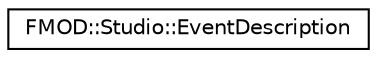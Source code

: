 digraph "Graphical Class Hierarchy"
{
  edge [fontname="Helvetica",fontsize="10",labelfontname="Helvetica",labelfontsize="10"];
  node [fontname="Helvetica",fontsize="10",shape=record];
  rankdir="LR";
  Node1 [label="FMOD::Studio::EventDescription",height=0.2,width=0.4,color="black", fillcolor="white", style="filled",URL="$class_f_m_o_d_1_1_studio_1_1_event_description.html"];
}
